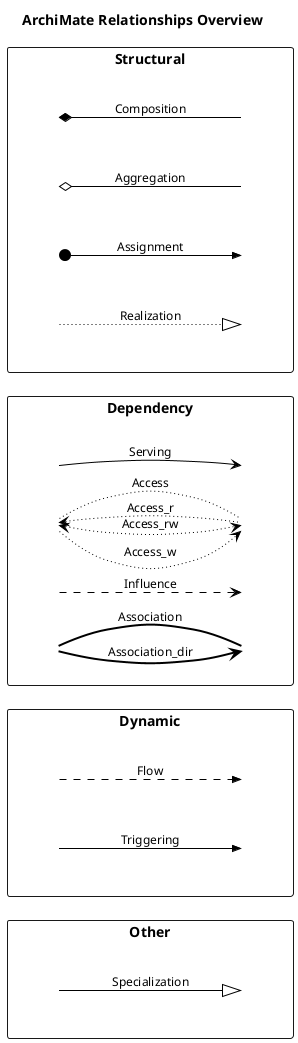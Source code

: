 @startuml
title ArchiMate Relationships Overview
skinparam nodesep 5
<style>
interface {
    shadowing 0
    backgroundcolor transparent
    linecolor transparent
    FontColor transparent
}
</style>
!include <archimate/Archimate>
left to right direction

rectangle Other {
() i14
() j14
}


rectangle Dynamic {
() i10
() j10
() i15
() j15
}

rectangle Dependency {
() i13
() j13
() i4
() j4
() i11
() j11
() i7
() j7
}

rectangle Structural {
() i9
() j9
() i5
() j5
() i6
() j6
() i12
() j12
}

Rel_Triggering(i15, j15, Triggering)
Rel_Specialization(i14, j14, Specialization)
Rel_Serving(i13, j13, Serving)
Rel_Realization(i12, j12, Realization)
Rel_Influence(i11, j11, Influence)
Rel_Flow(i10, j10, Flow)
Rel_Composition(i9, j9, Composition)
Rel_Association_dir(i7, j7, \nAssociation_dir)
Rel_Association(i7, j7, Association)
Rel_Assignment(i6, j6, Assignment)
Rel_Aggregation(i5, j5, Aggregation)
Rel_Access_w(i4, j4, Access_w)
Rel_Access_rw(i4, j4, Access_rw)
Rel_Access_r(i4, j4, Access_r)
Rel_Access(i4, j4, Access)
@enduml
